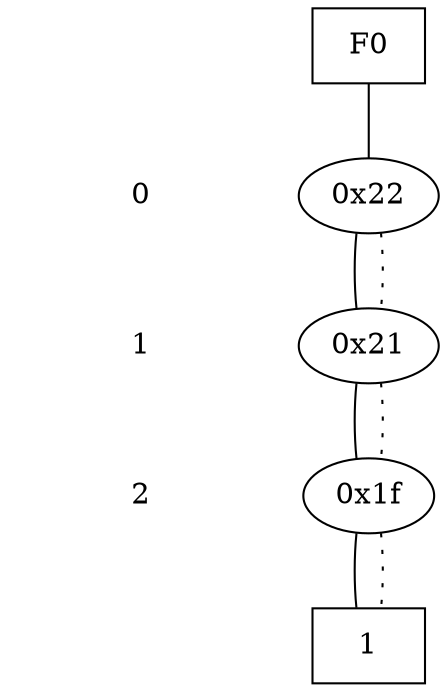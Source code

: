 digraph "DD" {
size = "7.5,10"
center = true;
edge [dir = none];
{ node [shape = plaintext];
  edge [style = invis];
  "CONST NODES" [style = invis];
" 0 " -> " 1 " -> " 2 " -> "CONST NODES"; 
}
{ rank = same; node [shape = box]; edge [style = invis];
"F0"; }
{ rank = same; " 0 ";
"0x22";
}
{ rank = same; " 1 ";
"0x21";
}
{ rank = same; " 2 ";
"0x1f";
}
{ rank = same; "CONST NODES";
{ node [shape = box]; "0x19";
}
}
"F0" -> "0x22" [style = solid];
"0x22" -> "0x21";
"0x22" -> "0x21" [style = dotted];
"0x21" -> "0x1f";
"0x21" -> "0x1f" [style = dotted];
"0x1f" -> "0x19";
"0x1f" -> "0x19" [style = dotted];
"0x19" [label = "1"];
}
